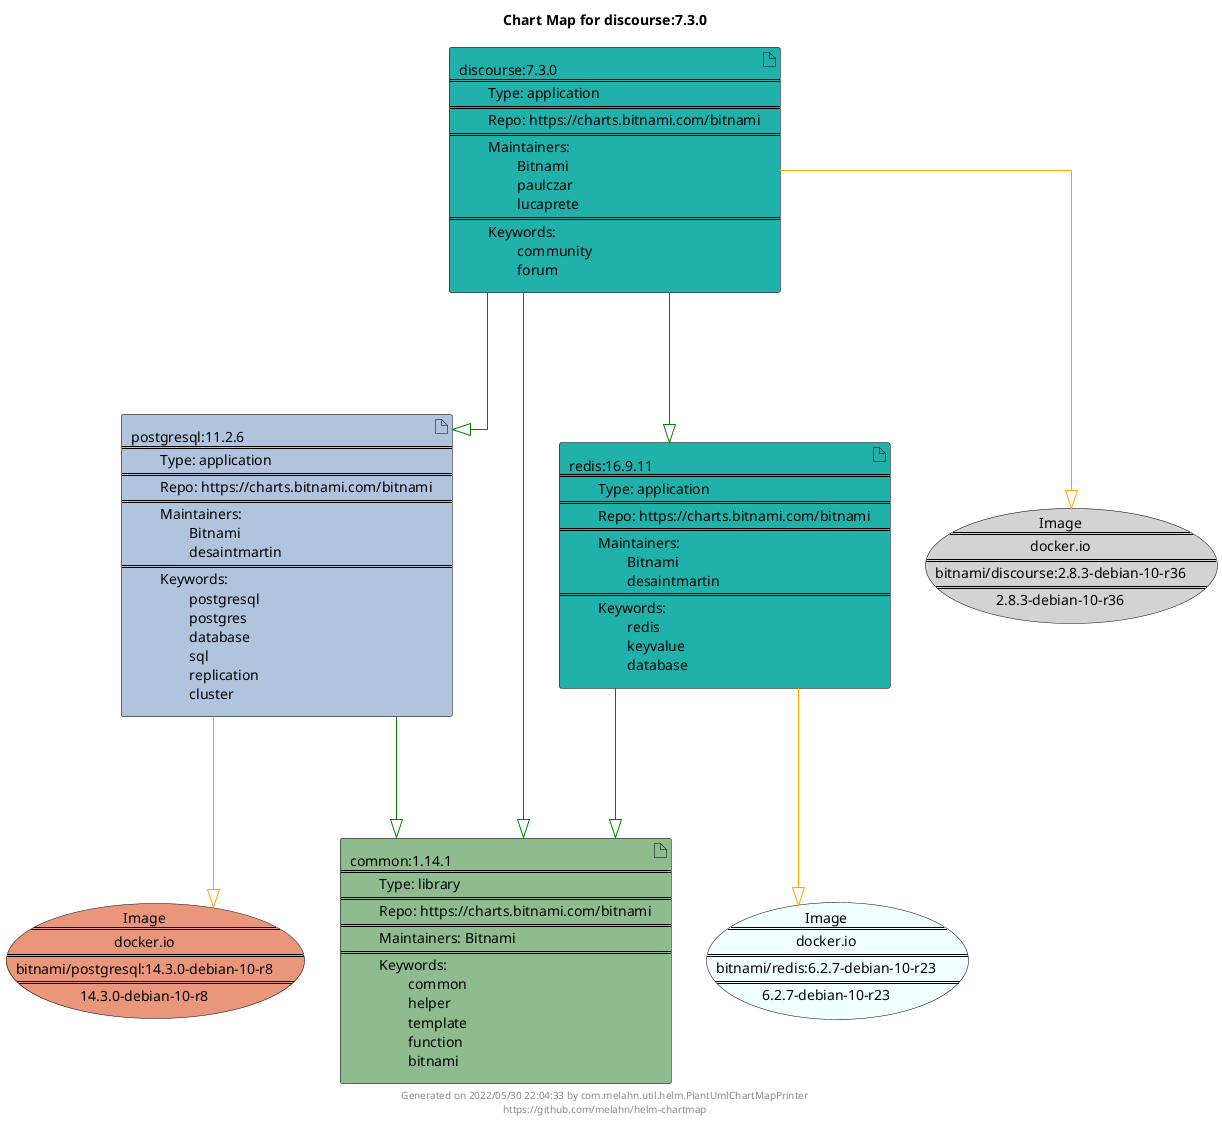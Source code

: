 @startuml
skinparam linetype ortho
skinparam backgroundColor white
skinparam usecaseBorderColor black
skinparam usecaseArrowColor LightSlateGray
skinparam artifactBorderColor black
skinparam artifactArrowColor LightSlateGray

title Chart Map for discourse:7.3.0

'There are 4 referenced Helm Charts
artifact "discourse:7.3.0\n====\n\tType: application\n====\n\tRepo: https://charts.bitnami.com/bitnami\n====\n\tMaintainers: \n\t\tBitnami\n\t\tpaulczar\n\t\tlucaprete\n====\n\tKeywords: \n\t\tcommunity\n\t\tforum" as discourse_7_3_0 #LightSeaGreen
artifact "postgresql:11.2.6\n====\n\tType: application\n====\n\tRepo: https://charts.bitnami.com/bitnami\n====\n\tMaintainers: \n\t\tBitnami\n\t\tdesaintmartin\n====\n\tKeywords: \n\t\tpostgresql\n\t\tpostgres\n\t\tdatabase\n\t\tsql\n\t\treplication\n\t\tcluster" as postgresql_11_2_6 #LightSteelBlue
artifact "common:1.14.1\n====\n\tType: library\n====\n\tRepo: https://charts.bitnami.com/bitnami\n====\n\tMaintainers: Bitnami\n====\n\tKeywords: \n\t\tcommon\n\t\thelper\n\t\ttemplate\n\t\tfunction\n\t\tbitnami" as common_1_14_1 #DarkSeaGreen
artifact "redis:16.9.11\n====\n\tType: application\n====\n\tRepo: https://charts.bitnami.com/bitnami\n====\n\tMaintainers: \n\t\tBitnami\n\t\tdesaintmartin\n====\n\tKeywords: \n\t\tredis\n\t\tkeyvalue\n\t\tdatabase" as redis_16_9_11 #LightSeaGreen

'There are 3 referenced Docker Images
usecase "Image\n====\ndocker.io\n====\nbitnami/redis:6.2.7-debian-10-r23\n====\n6.2.7-debian-10-r23" as docker_io_bitnami_redis_6_2_7_debian_10_r23 #Azure
usecase "Image\n====\ndocker.io\n====\nbitnami/discourse:2.8.3-debian-10-r36\n====\n2.8.3-debian-10-r36" as docker_io_bitnami_discourse_2_8_3_debian_10_r36 #LightGrey
usecase "Image\n====\ndocker.io\n====\nbitnami/postgresql:14.3.0-debian-10-r8\n====\n14.3.0-debian-10-r8" as docker_io_bitnami_postgresql_14_3_0_debian_10_r8 #DarkSalmon

'Chart Dependencies
discourse_7_3_0--[#green]-|>redis_16_9_11
redis_16_9_11--[#green]-|>common_1_14_1
discourse_7_3_0--[#green]-|>postgresql_11_2_6
postgresql_11_2_6--[#green]-|>common_1_14_1
discourse_7_3_0--[#green]-|>common_1_14_1
discourse_7_3_0--[#orange]-|>docker_io_bitnami_discourse_2_8_3_debian_10_r36
postgresql_11_2_6--[#orange]-|>docker_io_bitnami_postgresql_14_3_0_debian_10_r8
redis_16_9_11--[#orange]-|>docker_io_bitnami_redis_6_2_7_debian_10_r23

center footer Generated on 2022/05/30 22:04:33 by com.melahn.util.helm.PlantUmlChartMapPrinter\nhttps://github.com/melahn/helm-chartmap
@enduml

